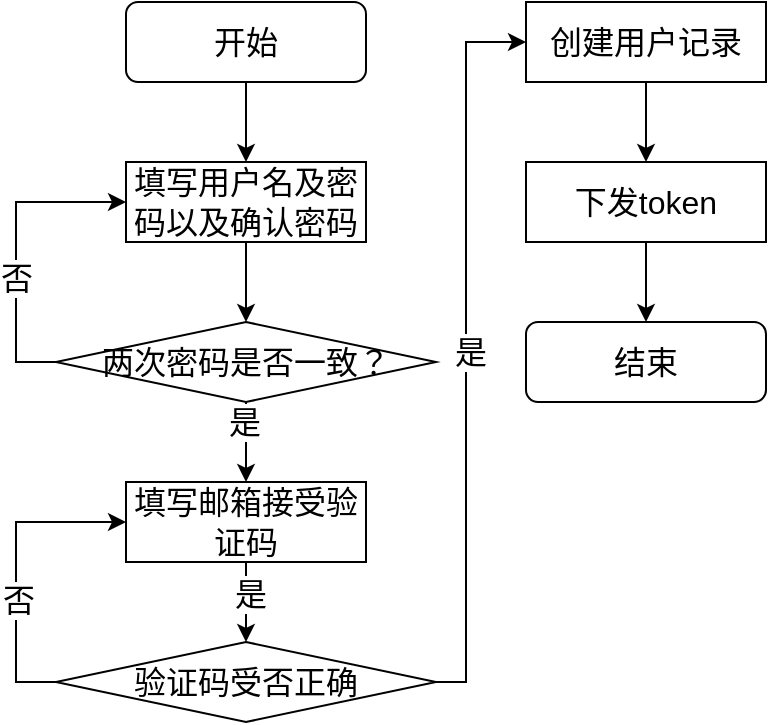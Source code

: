 <mxfile version="28.1.2">
  <diagram name="第 1 页" id="N73GxZcquzNQffALaFUc">
    <mxGraphModel dx="776" dy="1138" grid="1" gridSize="10" guides="1" tooltips="1" connect="1" arrows="1" fold="1" page="1" pageScale="1" pageWidth="5000" pageHeight="5000" math="0" shadow="0">
      <root>
        <mxCell id="0" />
        <mxCell id="1" parent="0" />
        <mxCell id="U1itV3pcsn0U4IYnOVVN-28" style="edgeStyle=orthogonalEdgeStyle;rounded=0;orthogonalLoop=1;jettySize=auto;html=1;entryX=0.5;entryY=0;entryDx=0;entryDy=0;fontSize=16;" edge="1" parent="1" source="U1itV3pcsn0U4IYnOVVN-1" target="U1itV3pcsn0U4IYnOVVN-2">
          <mxGeometry relative="1" as="geometry" />
        </mxCell>
        <mxCell id="U1itV3pcsn0U4IYnOVVN-1" value="开始" style="rounded=1;whiteSpace=wrap;html=1;fontSize=16;" vertex="1" parent="1">
          <mxGeometry x="200" y="80" width="120" height="40" as="geometry" />
        </mxCell>
        <mxCell id="U1itV3pcsn0U4IYnOVVN-29" style="edgeStyle=orthogonalEdgeStyle;rounded=0;orthogonalLoop=1;jettySize=auto;html=1;entryX=0.5;entryY=0;entryDx=0;entryDy=0;fontSize=16;" edge="1" parent="1" source="U1itV3pcsn0U4IYnOVVN-2" target="U1itV3pcsn0U4IYnOVVN-5">
          <mxGeometry relative="1" as="geometry" />
        </mxCell>
        <mxCell id="U1itV3pcsn0U4IYnOVVN-2" value="填写用户名及密码以及确认密码" style="rounded=0;whiteSpace=wrap;html=1;fontSize=16;" vertex="1" parent="1">
          <mxGeometry x="200" y="160" width="120" height="40" as="geometry" />
        </mxCell>
        <mxCell id="U1itV3pcsn0U4IYnOVVN-7" style="edgeStyle=orthogonalEdgeStyle;rounded=0;orthogonalLoop=1;jettySize=auto;html=1;entryX=0.5;entryY=0;entryDx=0;entryDy=0;fontSize=16;" edge="1" parent="1" source="U1itV3pcsn0U4IYnOVVN-5" target="U1itV3pcsn0U4IYnOVVN-6">
          <mxGeometry relative="1" as="geometry" />
        </mxCell>
        <mxCell id="U1itV3pcsn0U4IYnOVVN-17" value="是" style="edgeLabel;html=1;align=center;verticalAlign=middle;resizable=0;points=[];fontSize=16;" vertex="1" connectable="0" parent="U1itV3pcsn0U4IYnOVVN-7">
          <mxGeometry x="-0.5" y="-1" relative="1" as="geometry">
            <mxPoint as="offset" />
          </mxGeometry>
        </mxCell>
        <mxCell id="U1itV3pcsn0U4IYnOVVN-14" style="edgeStyle=orthogonalEdgeStyle;rounded=0;orthogonalLoop=1;jettySize=auto;html=1;entryX=0;entryY=0.5;entryDx=0;entryDy=0;fontSize=16;" edge="1" parent="1" source="U1itV3pcsn0U4IYnOVVN-5" target="U1itV3pcsn0U4IYnOVVN-2">
          <mxGeometry relative="1" as="geometry">
            <Array as="points">
              <mxPoint x="145" y="260" />
              <mxPoint x="145" y="180" />
            </Array>
          </mxGeometry>
        </mxCell>
        <mxCell id="U1itV3pcsn0U4IYnOVVN-15" value="否" style="edgeLabel;html=1;align=center;verticalAlign=middle;resizable=0;points=[];fontSize=16;" vertex="1" connectable="0" parent="U1itV3pcsn0U4IYnOVVN-14">
          <mxGeometry x="-0.2" relative="1" as="geometry">
            <mxPoint as="offset" />
          </mxGeometry>
        </mxCell>
        <mxCell id="U1itV3pcsn0U4IYnOVVN-5" value="两次密码是否一致？" style="rhombus;whiteSpace=wrap;html=1;fontSize=16;" vertex="1" parent="1">
          <mxGeometry x="165" y="240" width="190" height="40" as="geometry" />
        </mxCell>
        <mxCell id="U1itV3pcsn0U4IYnOVVN-11" style="edgeStyle=orthogonalEdgeStyle;rounded=0;orthogonalLoop=1;jettySize=auto;html=1;entryX=0.5;entryY=0;entryDx=0;entryDy=0;fontSize=16;" edge="1" parent="1" source="U1itV3pcsn0U4IYnOVVN-6" target="U1itV3pcsn0U4IYnOVVN-10">
          <mxGeometry relative="1" as="geometry" />
        </mxCell>
        <mxCell id="U1itV3pcsn0U4IYnOVVN-18" value="是" style="edgeLabel;html=1;align=center;verticalAlign=middle;resizable=0;points=[];fontSize=16;" vertex="1" connectable="0" parent="U1itV3pcsn0U4IYnOVVN-11">
          <mxGeometry x="-0.2" y="2" relative="1" as="geometry">
            <mxPoint as="offset" />
          </mxGeometry>
        </mxCell>
        <mxCell id="U1itV3pcsn0U4IYnOVVN-6" value="填写邮箱接受验证码" style="rounded=0;whiteSpace=wrap;html=1;fontSize=16;" vertex="1" parent="1">
          <mxGeometry x="200" y="320" width="120" height="40" as="geometry" />
        </mxCell>
        <mxCell id="U1itV3pcsn0U4IYnOVVN-12" style="edgeStyle=orthogonalEdgeStyle;rounded=0;orthogonalLoop=1;jettySize=auto;html=1;entryX=0;entryY=0.5;entryDx=0;entryDy=0;fontSize=16;" edge="1" parent="1" source="U1itV3pcsn0U4IYnOVVN-10" target="U1itV3pcsn0U4IYnOVVN-6">
          <mxGeometry relative="1" as="geometry">
            <Array as="points">
              <mxPoint x="145" y="420" />
              <mxPoint x="145" y="340" />
            </Array>
          </mxGeometry>
        </mxCell>
        <mxCell id="U1itV3pcsn0U4IYnOVVN-16" value="否" style="edgeLabel;html=1;align=center;verticalAlign=middle;resizable=0;points=[];fontSize=16;" vertex="1" connectable="0" parent="U1itV3pcsn0U4IYnOVVN-12">
          <mxGeometry x="-0.213" y="-1" relative="1" as="geometry">
            <mxPoint as="offset" />
          </mxGeometry>
        </mxCell>
        <mxCell id="U1itV3pcsn0U4IYnOVVN-22" style="edgeStyle=orthogonalEdgeStyle;rounded=0;orthogonalLoop=1;jettySize=auto;html=1;entryX=0;entryY=0.5;entryDx=0;entryDy=0;fontSize=16;" edge="1" parent="1" source="U1itV3pcsn0U4IYnOVVN-10" target="U1itV3pcsn0U4IYnOVVN-20">
          <mxGeometry relative="1" as="geometry">
            <Array as="points">
              <mxPoint x="370" y="420" />
              <mxPoint x="370" y="100" />
            </Array>
          </mxGeometry>
        </mxCell>
        <mxCell id="U1itV3pcsn0U4IYnOVVN-23" value="是" style="edgeLabel;html=1;align=center;verticalAlign=middle;resizable=0;points=[];fontSize=16;" vertex="1" connectable="0" parent="U1itV3pcsn0U4IYnOVVN-22">
          <mxGeometry x="-0.014" y="-2" relative="1" as="geometry">
            <mxPoint as="offset" />
          </mxGeometry>
        </mxCell>
        <mxCell id="U1itV3pcsn0U4IYnOVVN-10" value="验证码受否正确" style="rhombus;whiteSpace=wrap;html=1;fontSize=16;" vertex="1" parent="1">
          <mxGeometry x="165" y="400" width="190" height="40" as="geometry" />
        </mxCell>
        <mxCell id="U1itV3pcsn0U4IYnOVVN-24" style="edgeStyle=orthogonalEdgeStyle;rounded=0;orthogonalLoop=1;jettySize=auto;html=1;entryX=0.5;entryY=0;entryDx=0;entryDy=0;fontSize=16;" edge="1" parent="1" source="U1itV3pcsn0U4IYnOVVN-20" target="U1itV3pcsn0U4IYnOVVN-21">
          <mxGeometry relative="1" as="geometry" />
        </mxCell>
        <mxCell id="U1itV3pcsn0U4IYnOVVN-20" value="创建用户记录" style="rounded=0;whiteSpace=wrap;html=1;fontSize=16;" vertex="1" parent="1">
          <mxGeometry x="400" y="80" width="120" height="40" as="geometry" />
        </mxCell>
        <mxCell id="U1itV3pcsn0U4IYnOVVN-27" value="" style="edgeStyle=orthogonalEdgeStyle;rounded=0;orthogonalLoop=1;jettySize=auto;html=1;fontSize=16;" edge="1" parent="1" source="U1itV3pcsn0U4IYnOVVN-21" target="U1itV3pcsn0U4IYnOVVN-25">
          <mxGeometry relative="1" as="geometry" />
        </mxCell>
        <mxCell id="U1itV3pcsn0U4IYnOVVN-21" value="下发token" style="rounded=0;whiteSpace=wrap;html=1;fontSize=16;" vertex="1" parent="1">
          <mxGeometry x="400" y="160" width="120" height="40" as="geometry" />
        </mxCell>
        <mxCell id="U1itV3pcsn0U4IYnOVVN-25" value="结束" style="rounded=1;whiteSpace=wrap;html=1;fontSize=16;" vertex="1" parent="1">
          <mxGeometry x="400" y="240" width="120" height="40" as="geometry" />
        </mxCell>
      </root>
    </mxGraphModel>
  </diagram>
</mxfile>
